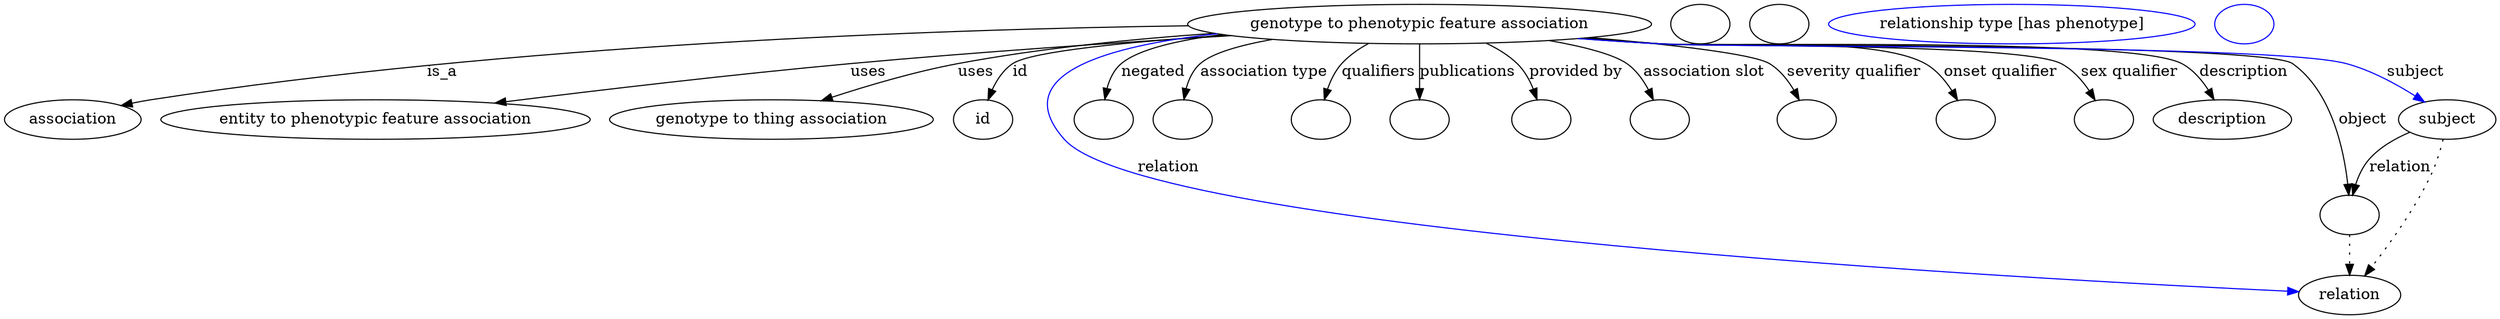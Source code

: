 digraph {
	graph [bb="0,0,1858.6,281"];
	node [label="\N"];
	"genotype to phenotypic feature association"	 [height=0.5,
		label="genotype to phenotypic feature association",
		pos="1049.4,263",
		width=4.4827];
	association	 [height=0.5,
		pos="49.402,177",
		width=1.3723];
	"genotype to phenotypic feature association" -> association	 [label=is_a,
		lp="389.68,220",
		pos="e,85.607,189.36 898.93,256.46 672.61,245.89 255.47,223.34 108.4,195 104.2,194.19 99.877,193.2 95.567,192.09"];
	"entity to phenotypic feature association"	 [height=0.5,
		pos="266.4,177",
		width=4.1417];
	"genotype to phenotypic feature association" -> "entity to phenotypic feature association"	 [label=uses,
		lp="630.46,220",
		pos="e,356.99,191.34 911.84,253.55 827.08,247.22 716.25,238.04 618.29,227 533.4,217.43 437.42,203.59 367.16,192.9"];
	"genotype to thing association"	 [height=0.5,
		pos="547.4,177",
		width=3.153];
	"genotype to phenotypic feature association" -> "genotype to thing association"	 [label=uses,
		lp="707.46,220",
		pos="e,588.77,193.78 902.66,255.5 838.48,250.32 762.63,241.61 695.29,227 662.36,219.85 626.53,207.85 598.38,197.4"];
	id	 [height=0.5,
		pos="706.4,177",
		width=0.75];
	"genotype to phenotypic feature association" -> id	 [color=black,
		label=id,
		lp="742.85,220",
		pos="e,712.41,194.74 914.88,253.05 837.24,246.34 751.95,236.93 736.51,227 728,221.52 721.55,212.71 716.84,204",
		style=solid];
	object	 [color=black,
		height=0.5,
		label="",
		pos="1752.4,91",
		width=0.75];
	"genotype to phenotypic feature association" -> object	 [color=black,
		label=object,
		lp="1755.5,177",
		pos="e,1750.6,109.23 1161.8,250.02 1181,248.11 1200.8,246.34 1219.4,245 1245.6,243.11 1670.1,240.97 1692.4,227 1729.3,203.84 1743.6,152.04 \
1749.1,119.47",
		style=solid];
	negated	 [color=black,
		height=0.5,
		label="",
		pos="816.4,177",
		width=0.75];
	"genotype to phenotypic feature association" -> negated	 [color=black,
		label=negated,
		lp="860.17,220",
		pos="e,819.6,194.91 923.52,251.69 886.57,246.21 852.21,238.29 837.87,227 830.72,221.37 825.91,212.9 822.7,204.52",
		style=solid];
	"association type"	 [color=black,
		height=0.5,
		label="",
		pos="888.4,177",
		width=0.75];
	"genotype to phenotypic feature association" -> "association type"	 [color=black,
		label="association type",
		lp="937.31,220",
		pos="e,884.63,195.16 945.9,249.19 921.24,243.78 899.7,236.52 891.59,227 886.5,221.01 884.6,213.02 884.28,205.18",
		style=solid];
	qualifiers	 [color=black,
		height=0.5,
		label="",
		pos="974.4,177",
		width=0.75];
	"genotype to phenotypic feature association" -> qualifiers	 [color=black,
		label=qualifiers,
		lp="1019.5,220",
		pos="e,978.24,195.08 1014.3,245.36 1006.6,240.25 999.05,234.1 993.3,227 988.04,220.51 984.14,212.4 981.3,204.62",
		style=solid];
	publications	 [color=black,
		height=0.5,
		label="",
		pos="1049.4,177",
		width=0.75];
	"genotype to phenotypic feature association" -> publications	 [color=black,
		label=publications,
		lp="1083.6,220",
		pos="e,1049.4,195.21 1049.4,244.76 1049.4,233.36 1049.4,218.43 1049.4,205.49",
		style=solid];
	"provided by"	 [color=black,
		height=0.5,
		label="",
		pos="1140.4,177",
		width=0.75];
	"genotype to phenotypic feature association" -> "provided by"	 [color=black,
		label="provided by",
		lp="1162,220",
		pos="e,1135.8,194.87 1093.7,245.56 1102.7,240.55 1111.5,234.4 1118.4,227 1124.4,220.6 1128.9,212.3 1132.3,204.32",
		style=solid];
	"association slot"	 [color=black,
		height=0.5,
		label="",
		pos="1230.4,177",
		width=0.75];
	"genotype to phenotypic feature association" -> "association slot"	 [color=black,
		label="association slot",
		lp="1256.4,220",
		pos="e,1223.5,194.78 1136.9,247.84 1163.5,241.98 1188.6,234.8 1199.4,227 1207.5,221.11 1214,212.36 1218.9,203.82",
		style=solid];
	"severity qualifier"	 [color=black,
		height=0.5,
		label="",
		pos="1339.4,177",
		width=0.75];
	"genotype to phenotypic feature association" -> "severity qualifier"	 [color=black,
		label="severity qualifier",
		lp="1365.6,220",
		pos="e,1331.3,194.7 1166.5,250.61 1227.2,243.44 1291.2,234.4 1303.4,227 1312.7,221.36 1320.3,212.27 1326.1,203.38",
		style=solid];
	"onset qualifier"	 [color=black,
		height=0.5,
		label="",
		pos="1456.4,177",
		width=0.75];
	"genotype to phenotypic feature association" -> "onset qualifier"	 [color=black,
		label="onset qualifier",
		lp="1473.3,220",
		pos="e,1447.4,194.44 1165.5,250.48 1183.6,248.6 1202,246.72 1219.4,245 1263.1,240.69 1377.7,247.83 1416.4,227 1426.6,221.49 1435.2,212.14 \
1441.7,203",
		style=solid];
	"sex qualifier"	 [color=black,
		height=0.5,
		label="",
		pos="1557.4,177",
		width=0.75];
	"genotype to phenotypic feature association" -> "sex qualifier"	 [color=black,
		label="sex qualifier",
		lp="1569.8,220",
		pos="e,1548.7,194.08 1163.2,250.23 1182,248.34 1201.2,246.51 1219.4,245 1252.5,242.25 1488,242.26 1517.4,227 1528,221.52 1536.7,211.86 \
1543.3,202.49",
		style=solid];
	description	 [height=0.5,
		pos="1651.4,177",
		width=1.3723];
	"genotype to phenotypic feature association" -> description	 [color=black,
		label=description,
		lp="1657.5,220",
		pos="e,1641.5,194.67 1162.2,250.1 1181.3,248.2 1200.9,246.41 1219.4,245 1262.5,241.72 1569.5,245.95 1608.4,227 1619.3,221.7 1628.5,212.26 \
1635.6,203",
		style=solid];
	relation	 [height=0.5,
		pos="1752.4,18",
		width=1.031];
	"genotype to phenotypic feature association" -> relation	 [color=blue,
		label=relation,
		lp="868.78,134",
		pos="e,1715.6,20.531 917.05,252.58 827.11,240.42 732.48,214.37 780.4,159 841.97,87.858 1519.8,34.584 1705.6,21.245",
		style=solid];
	subject	 [height=0.5,
		pos="1823.4,177",
		width=0.97656];
	"genotype to phenotypic feature association" -> subject	 [color=blue,
		label=subject,
		lp="1798.2,220",
		pos="e,1806.4,192.89 1161.3,250 1180.7,248.08 1200.6,246.31 1219.4,245 1278.3,240.89 1694.3,245.41 1750.4,227 1768,221.21 1785.3,209.73 \
1798.6,199.24",
		style=solid];
	association_id	 [color=black,
		height=0.5,
		label="",
		pos="1255.4,263",
		width=0.75];
	object -> relation	 [pos="e,1752.4,36.09 1752.4,72.955 1752.4,64.883 1752.4,55.176 1752.4,46.182",
		style=dotted];
	"entity to phenotypic feature association description"	 [color=black,
		height=0.5,
		label="",
		pos="1327.4,263",
		width=0.75];
	"genotype to phenotypic feature association relation"	 [color=blue,
		height=0.5,
		label="relationship type [has phenotype]",
		pos="1500.4,263",
		width=3.562];
	subject -> object	 [label=relation,
		lp="1791.8,134",
		pos="e,1756.1,109 1798.3,164.3 1788.5,158.34 1778,150.45 1770.6,141 1765.6,134.51 1761.9,126.49 1759.1,118.78"];
	subject -> relation	 [pos="e,1764.8,35.139 1820.8,158.68 1819.2,149.1 1816.8,137.27 1813.4,127 1803.5,96.515 1784.6,64.879 1770.5,43.594",
		style=dotted];
	"genotype to phenotypic feature association subject"	 [color=blue,
		height=0.5,
		label="",
		pos="1673.4,263",
		width=0.75];
}
